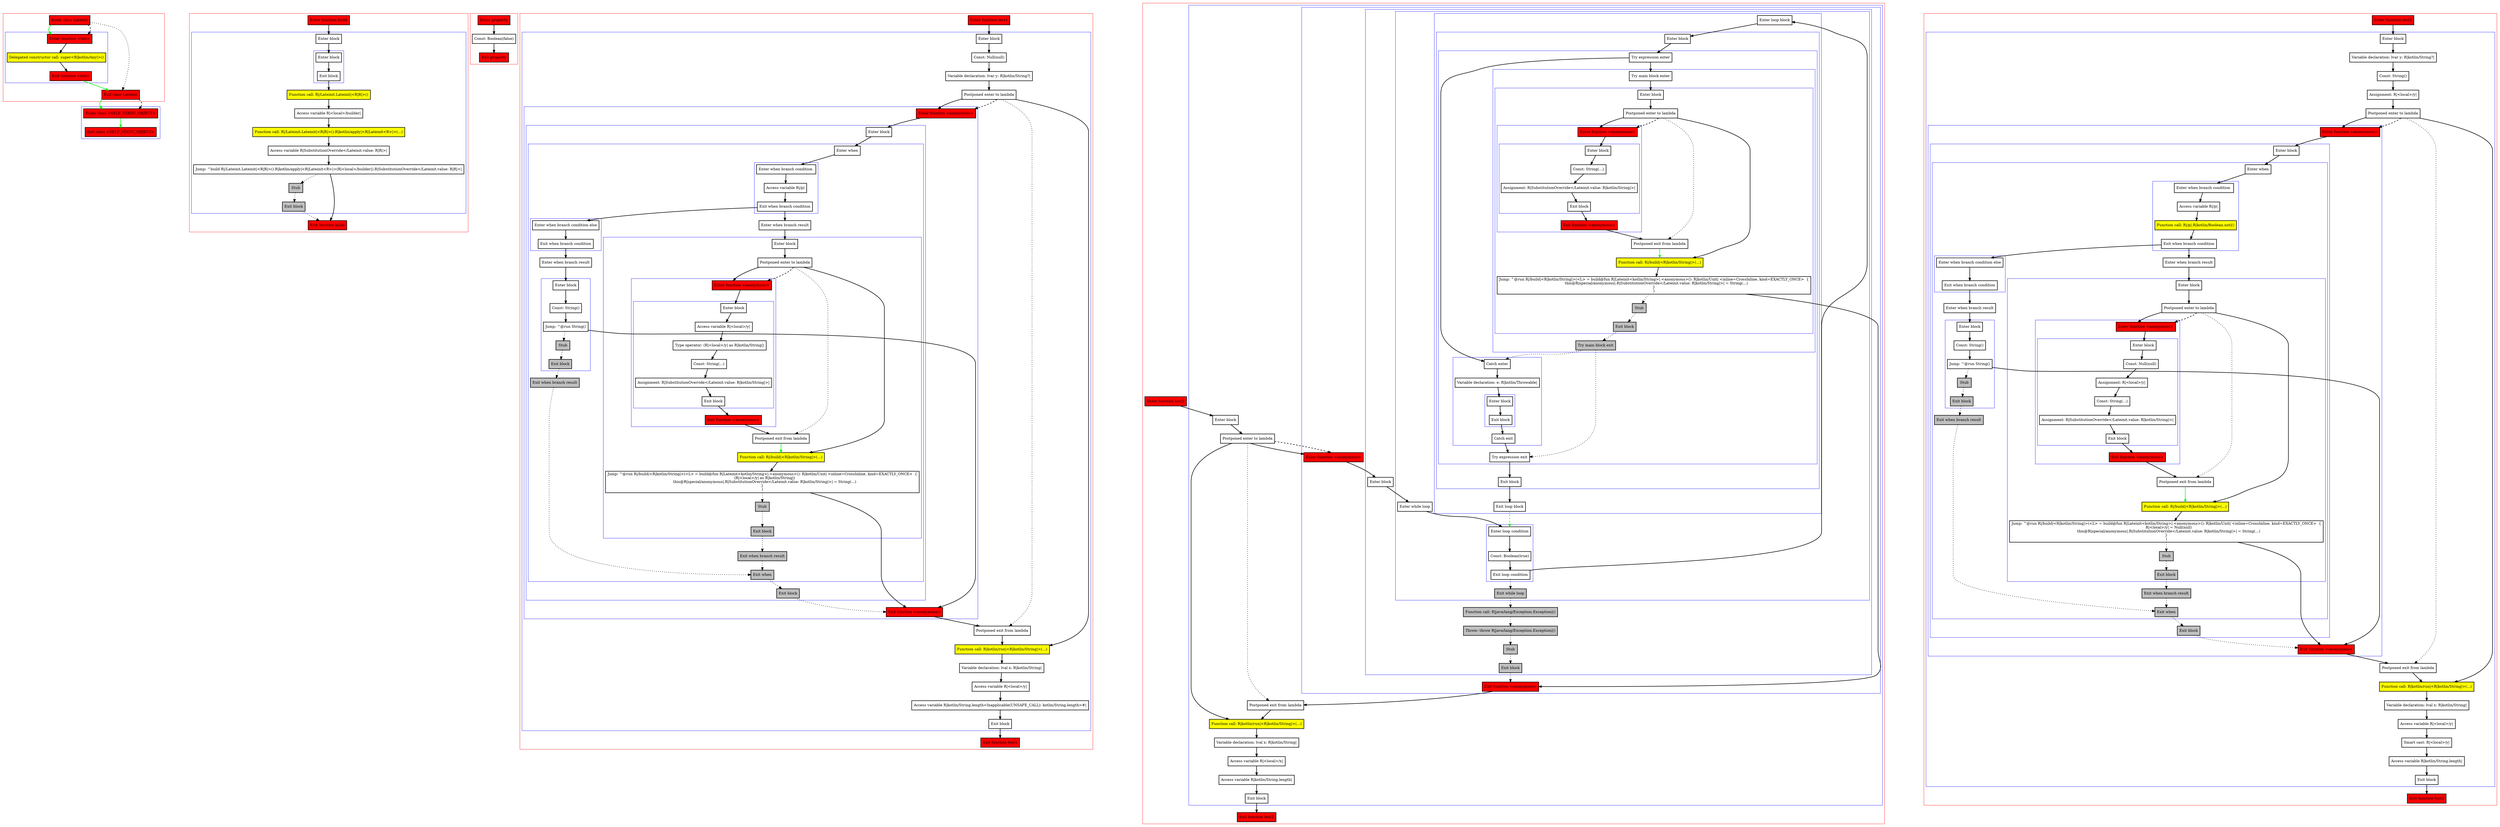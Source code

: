 digraph postponedLambdaInReturn_kt {
    graph [nodesep=3]
    node [shape=box penwidth=2]
    edge [penwidth=2]

    subgraph cluster_0 {
        color=red
        0 [label="Enter class Lateinit" style="filled" fillcolor=red];
        subgraph cluster_1 {
            color=blue
            1 [label="Enter function <init>" style="filled" fillcolor=red];
            2 [label="Delegated constructor call: super<R|kotlin/Any|>()" style="filled" fillcolor=yellow];
            3 [label="Exit function <init>" style="filled" fillcolor=red];
        }
        4 [label="Exit class Lateinit" style="filled" fillcolor=red];
    }
    subgraph cluster_2 {
        color=blue
        5 [label="Enter class <SELF_STATIC_OBJECT>" style="filled" fillcolor=red];
        6 [label="Exit class <SELF_STATIC_OBJECT>" style="filled" fillcolor=red];
    }
    0 -> {1} [color=green];
    0 -> {4} [style=dotted];
    0 -> {1} [style=dashed];
    1 -> {2};
    2 -> {3};
    3 -> {4} [color=green];
    4 -> {5} [color=green];
    4 -> {5} [style=dashed];
    5 -> {6} [color=green];

    subgraph cluster_3 {
        color=red
        7 [label="Enter function build" style="filled" fillcolor=red];
        subgraph cluster_4 {
            color=blue
            8 [label="Enter block"];
            subgraph cluster_5 {
                color=blue
                9 [label="Enter block"];
                10 [label="Exit block"];
            }
            11 [label="Function call: R|/Lateinit.Lateinit|<R|R|>()" style="filled" fillcolor=yellow];
            12 [label="Access variable R|<local>/builder|"];
            13 [label="Function call: R|/Lateinit.Lateinit|<R|R|>().R|kotlin/apply|<R|Lateinit<R>|>(...)" style="filled" fillcolor=yellow];
            14 [label="Access variable R|SubstitutionOverride</Lateinit.value: R|R|>|"];
            15 [label="Jump: ^build R|/Lateinit.Lateinit|<R|R|>().R|kotlin/apply|<R|Lateinit<R>|>(R|<local>/builder|).R|SubstitutionOverride</Lateinit.value: R|R|>|"];
            16 [label="Stub" style="filled" fillcolor=gray];
            17 [label="Exit block" style="filled" fillcolor=gray];
        }
        18 [label="Exit function build" style="filled" fillcolor=red];
    }
    7 -> {8};
    8 -> {9};
    9 -> {10};
    10 -> {11};
    11 -> {12};
    12 -> {13};
    13 -> {14};
    14 -> {15};
    15 -> {18};
    15 -> {16} [style=dotted];
    16 -> {17} [style=dotted];
    17 -> {18} [style=dotted];

    subgraph cluster_6 {
        color=red
        19 [label="Enter property" style="filled" fillcolor=red];
        20 [label="Const: Boolean(false)"];
        21 [label="Exit property" style="filled" fillcolor=red];
    }
    19 -> {20};
    20 -> {21};

    subgraph cluster_7 {
        color=red
        22 [label="Enter function test1" style="filled" fillcolor=red];
        subgraph cluster_8 {
            color=blue
            23 [label="Enter block"];
            24 [label="Const: Null(null)"];
            25 [label="Variable declaration: lvar y: R|kotlin/String?|"];
            26 [label="Postponed enter to lambda"];
            subgraph cluster_9 {
                color=blue
                27 [label="Enter function <anonymous>" style="filled" fillcolor=red];
                subgraph cluster_10 {
                    color=blue
                    28 [label="Enter block"];
                    subgraph cluster_11 {
                        color=blue
                        29 [label="Enter when"];
                        subgraph cluster_12 {
                            color=blue
                            30 [label="Enter when branch condition "];
                            31 [label="Access variable R|/p|"];
                            32 [label="Exit when branch condition"];
                        }
                        subgraph cluster_13 {
                            color=blue
                            33 [label="Enter when branch condition else"];
                            34 [label="Exit when branch condition"];
                        }
                        35 [label="Enter when branch result"];
                        subgraph cluster_14 {
                            color=blue
                            36 [label="Enter block"];
                            37 [label="Const: String()"];
                            38 [label="Jump: ^@run String()"];
                            39 [label="Stub" style="filled" fillcolor=gray];
                            40 [label="Exit block" style="filled" fillcolor=gray];
                        }
                        41 [label="Exit when branch result" style="filled" fillcolor=gray];
                        42 [label="Enter when branch result"];
                        subgraph cluster_15 {
                            color=blue
                            43 [label="Enter block"];
                            44 [label="Postponed enter to lambda"];
                            subgraph cluster_16 {
                                color=blue
                                45 [label="Enter function <anonymous>" style="filled" fillcolor=red];
                                subgraph cluster_17 {
                                    color=blue
                                    46 [label="Enter block"];
                                    47 [label="Access variable R|<local>/y|"];
                                    48 [label="Type operator: (R|<local>/y| as R|kotlin/String|)"];
                                    49 [label="Const: String(...)"];
                                    50 [label="Assignment: R|SubstitutionOverride</Lateinit.value: R|kotlin/String|>|"];
                                    51 [label="Exit block"];
                                }
                                52 [label="Exit function <anonymous>" style="filled" fillcolor=red];
                            }
                            53 [label="Postponed exit from lambda"];
                            54 [label="Function call: R|/build|<R|kotlin/String|>(...)" style="filled" fillcolor=yellow];
                            55 [label="Jump: ^@run R|/build|<R|kotlin/String|>(<L> = build@fun R|Lateinit<kotlin/String>|.<anonymous>(): R|kotlin/Unit| <inline=CrossInline, kind=EXACTLY_ONCE>  {
    (R|<local>/y| as R|kotlin/String|)
    this@R|special/anonymous|.R|SubstitutionOverride</Lateinit.value: R|kotlin/String|>| = String(...)
}
)"];
                            56 [label="Stub" style="filled" fillcolor=gray];
                            57 [label="Exit block" style="filled" fillcolor=gray];
                        }
                        58 [label="Exit when branch result" style="filled" fillcolor=gray];
                        59 [label="Exit when" style="filled" fillcolor=gray];
                    }
                    60 [label="Exit block" style="filled" fillcolor=gray];
                }
                61 [label="Exit function <anonymous>" style="filled" fillcolor=red];
            }
            62 [label="Postponed exit from lambda"];
            63 [label="Function call: R|kotlin/run|<R|kotlin/String|>(...)" style="filled" fillcolor=yellow];
            64 [label="Variable declaration: lval x: R|kotlin/String|"];
            65 [label="Access variable R|<local>/y|"];
            66 [label="Access variable R|kotlin/String.length<Inapplicable(UNSAFE_CALL): kotlin/String.length>#|"];
            67 [label="Exit block"];
        }
        68 [label="Exit function test1" style="filled" fillcolor=red];
    }
    22 -> {23};
    23 -> {24};
    24 -> {25};
    25 -> {26};
    26 -> {27 63};
    26 -> {62} [style=dotted];
    26 -> {27} [style=dashed];
    27 -> {28};
    28 -> {29};
    29 -> {30};
    30 -> {31};
    31 -> {32};
    32 -> {33 42};
    33 -> {34};
    34 -> {35};
    35 -> {36};
    36 -> {37};
    37 -> {38};
    38 -> {61};
    38 -> {39} [style=dotted];
    39 -> {40} [style=dotted];
    40 -> {41} [style=dotted];
    41 -> {59} [style=dotted];
    42 -> {43};
    43 -> {44};
    44 -> {45 54};
    44 -> {53} [style=dotted];
    44 -> {45} [style=dashed];
    45 -> {46};
    46 -> {47};
    47 -> {48};
    48 -> {49};
    49 -> {50};
    50 -> {51};
    51 -> {52};
    52 -> {53};
    53 -> {54} [color=green];
    54 -> {55};
    55 -> {61};
    55 -> {56} [style=dotted];
    56 -> {57} [style=dotted];
    57 -> {58} [style=dotted];
    58 -> {59} [style=dotted];
    59 -> {60} [style=dotted];
    60 -> {61} [style=dotted];
    61 -> {62};
    62 -> {63};
    63 -> {64};
    64 -> {65};
    65 -> {66};
    66 -> {67};
    67 -> {68};

    subgraph cluster_18 {
        color=red
        69 [label="Enter function test2" style="filled" fillcolor=red];
        subgraph cluster_19 {
            color=blue
            70 [label="Enter block"];
            71 [label="Postponed enter to lambda"];
            subgraph cluster_20 {
                color=blue
                72 [label="Enter function <anonymous>" style="filled" fillcolor=red];
                subgraph cluster_21 {
                    color=blue
                    73 [label="Enter block"];
                    subgraph cluster_22 {
                        color=blue
                        74 [label="Enter while loop"];
                        subgraph cluster_23 {
                            color=blue
                            75 [label="Enter loop condition"];
                            76 [label="Const: Boolean(true)"];
                            77 [label="Exit loop condition"];
                        }
                        subgraph cluster_24 {
                            color=blue
                            78 [label="Enter loop block"];
                            subgraph cluster_25 {
                                color=blue
                                79 [label="Enter block"];
                                subgraph cluster_26 {
                                    color=blue
                                    80 [label="Try expression enter"];
                                    subgraph cluster_27 {
                                        color=blue
                                        81 [label="Try main block enter"];
                                        subgraph cluster_28 {
                                            color=blue
                                            82 [label="Enter block"];
                                            83 [label="Postponed enter to lambda"];
                                            subgraph cluster_29 {
                                                color=blue
                                                84 [label="Enter function <anonymous>" style="filled" fillcolor=red];
                                                subgraph cluster_30 {
                                                    color=blue
                                                    85 [label="Enter block"];
                                                    86 [label="Const: String(...)"];
                                                    87 [label="Assignment: R|SubstitutionOverride</Lateinit.value: R|kotlin/String|>|"];
                                                    88 [label="Exit block"];
                                                }
                                                89 [label="Exit function <anonymous>" style="filled" fillcolor=red];
                                            }
                                            90 [label="Postponed exit from lambda"];
                                            91 [label="Function call: R|/build|<R|kotlin/String|>(...)" style="filled" fillcolor=yellow];
                                            92 [label="Jump: ^@run R|/build|<R|kotlin/String|>(<L> = build@fun R|Lateinit<kotlin/String>|.<anonymous>(): R|kotlin/Unit| <inline=CrossInline, kind=EXACTLY_ONCE>  {
    this@R|special/anonymous|.R|SubstitutionOverride</Lateinit.value: R|kotlin/String|>| = String(...)
}
)"];
                                            93 [label="Stub" style="filled" fillcolor=gray];
                                            94 [label="Exit block" style="filled" fillcolor=gray];
                                        }
                                        95 [label="Try main block exit" style="filled" fillcolor=gray];
                                    }
                                    subgraph cluster_31 {
                                        color=blue
                                        96 [label="Catch enter"];
                                        97 [label="Variable declaration: e: R|kotlin/Throwable|"];
                                        subgraph cluster_32 {
                                            color=blue
                                            98 [label="Enter block"];
                                            99 [label="Exit block"];
                                        }
                                        100 [label="Catch exit"];
                                    }
                                    101 [label="Try expression exit"];
                                }
                                102 [label="Exit block"];
                            }
                            103 [label="Exit loop block"];
                        }
                        104 [label="Exit while loop" style="filled" fillcolor=gray];
                    }
                    105 [label="Function call: R|java/lang/Exception.Exception|()" style="filled" fillcolor=gray];
                    106 [label="Throw: throw R|java/lang/Exception.Exception|()" style="filled" fillcolor=gray];
                    107 [label="Stub" style="filled" fillcolor=gray];
                    108 [label="Exit block" style="filled" fillcolor=gray];
                }
                109 [label="Exit function <anonymous>" style="filled" fillcolor=red];
            }
            110 [label="Postponed exit from lambda"];
            111 [label="Function call: R|kotlin/run|<R|kotlin/String|>(...)" style="filled" fillcolor=yellow];
            112 [label="Variable declaration: lval x: R|kotlin/String|"];
            113 [label="Access variable R|<local>/x|"];
            114 [label="Access variable R|kotlin/String.length|"];
            115 [label="Exit block"];
        }
        116 [label="Exit function test2" style="filled" fillcolor=red];
    }
    69 -> {70};
    70 -> {71};
    71 -> {72 111};
    71 -> {110} [style=dotted];
    71 -> {72} [style=dashed];
    72 -> {73};
    73 -> {74};
    74 -> {75};
    75 -> {76};
    76 -> {77};
    77 -> {78};
    77 -> {104} [style=dotted];
    78 -> {79};
    79 -> {80};
    80 -> {81 96};
    81 -> {82};
    82 -> {83};
    83 -> {84 91};
    83 -> {90} [style=dotted];
    83 -> {84} [style=dashed];
    84 -> {85};
    85 -> {86};
    86 -> {87};
    87 -> {88};
    88 -> {89};
    89 -> {90};
    90 -> {91} [color=green];
    91 -> {92};
    92 -> {109};
    92 -> {93} [style=dotted];
    93 -> {94} [style=dotted];
    94 -> {95} [style=dotted];
    95 -> {96 101} [style=dotted];
    96 -> {97};
    97 -> {98};
    98 -> {99};
    99 -> {100};
    100 -> {101};
    101 -> {102};
    102 -> {103};
    103 -> {75} [color=green style=dashed];
    104 -> {105} [style=dotted];
    105 -> {106} [style=dotted];
    106 -> {107} [style=dotted];
    107 -> {108} [style=dotted];
    108 -> {109} [style=dotted];
    109 -> {110};
    110 -> {111};
    111 -> {112};
    112 -> {113};
    113 -> {114};
    114 -> {115};
    115 -> {116};

    subgraph cluster_33 {
        color=red
        117 [label="Enter function test3" style="filled" fillcolor=red];
        subgraph cluster_34 {
            color=blue
            118 [label="Enter block"];
            119 [label="Variable declaration: lvar y: R|kotlin/String?|"];
            120 [label="Const: String()"];
            121 [label="Assignment: R|<local>/y|"];
            122 [label="Postponed enter to lambda"];
            subgraph cluster_35 {
                color=blue
                123 [label="Enter function <anonymous>" style="filled" fillcolor=red];
                subgraph cluster_36 {
                    color=blue
                    124 [label="Enter block"];
                    subgraph cluster_37 {
                        color=blue
                        125 [label="Enter when"];
                        subgraph cluster_38 {
                            color=blue
                            126 [label="Enter when branch condition "];
                            127 [label="Access variable R|/p|"];
                            128 [label="Function call: R|/p|.R|kotlin/Boolean.not|()" style="filled" fillcolor=yellow];
                            129 [label="Exit when branch condition"];
                        }
                        subgraph cluster_39 {
                            color=blue
                            130 [label="Enter when branch condition else"];
                            131 [label="Exit when branch condition"];
                        }
                        132 [label="Enter when branch result"];
                        subgraph cluster_40 {
                            color=blue
                            133 [label="Enter block"];
                            134 [label="Const: String()"];
                            135 [label="Jump: ^@run String()"];
                            136 [label="Stub" style="filled" fillcolor=gray];
                            137 [label="Exit block" style="filled" fillcolor=gray];
                        }
                        138 [label="Exit when branch result" style="filled" fillcolor=gray];
                        139 [label="Enter when branch result"];
                        subgraph cluster_41 {
                            color=blue
                            140 [label="Enter block"];
                            141 [label="Postponed enter to lambda"];
                            subgraph cluster_42 {
                                color=blue
                                142 [label="Enter function <anonymous>" style="filled" fillcolor=red];
                                subgraph cluster_43 {
                                    color=blue
                                    143 [label="Enter block"];
                                    144 [label="Const: Null(null)"];
                                    145 [label="Assignment: R|<local>/y|"];
                                    146 [label="Const: String(...)"];
                                    147 [label="Assignment: R|SubstitutionOverride</Lateinit.value: R|kotlin/String|>|"];
                                    148 [label="Exit block"];
                                }
                                149 [label="Exit function <anonymous>" style="filled" fillcolor=red];
                            }
                            150 [label="Postponed exit from lambda"];
                            151 [label="Function call: R|/build|<R|kotlin/String|>(...)" style="filled" fillcolor=yellow];
                            152 [label="Jump: ^@run R|/build|<R|kotlin/String|>(<L> = build@fun R|Lateinit<kotlin/String>|.<anonymous>(): R|kotlin/Unit| <inline=CrossInline, kind=EXACTLY_ONCE>  {
    R|<local>/y| = Null(null)
    this@R|special/anonymous|.R|SubstitutionOverride</Lateinit.value: R|kotlin/String|>| = String(...)
}
)"];
                            153 [label="Stub" style="filled" fillcolor=gray];
                            154 [label="Exit block" style="filled" fillcolor=gray];
                        }
                        155 [label="Exit when branch result" style="filled" fillcolor=gray];
                        156 [label="Exit when" style="filled" fillcolor=gray];
                    }
                    157 [label="Exit block" style="filled" fillcolor=gray];
                }
                158 [label="Exit function <anonymous>" style="filled" fillcolor=red];
            }
            159 [label="Postponed exit from lambda"];
            160 [label="Function call: R|kotlin/run|<R|kotlin/String|>(...)" style="filled" fillcolor=yellow];
            161 [label="Variable declaration: lval x: R|kotlin/String|"];
            162 [label="Access variable R|<local>/y|"];
            163 [label="Smart cast: R|<local>/y|"];
            164 [label="Access variable R|kotlin/String.length|"];
            165 [label="Exit block"];
        }
        166 [label="Exit function test3" style="filled" fillcolor=red];
    }
    117 -> {118};
    118 -> {119};
    119 -> {120};
    120 -> {121};
    121 -> {122};
    122 -> {123 160};
    122 -> {159} [style=dotted];
    122 -> {123} [style=dashed];
    123 -> {124};
    124 -> {125};
    125 -> {126};
    126 -> {127};
    127 -> {128};
    128 -> {129};
    129 -> {130 139};
    130 -> {131};
    131 -> {132};
    132 -> {133};
    133 -> {134};
    134 -> {135};
    135 -> {158};
    135 -> {136} [style=dotted];
    136 -> {137} [style=dotted];
    137 -> {138} [style=dotted];
    138 -> {156} [style=dotted];
    139 -> {140};
    140 -> {141};
    141 -> {142 151};
    141 -> {150} [style=dotted];
    141 -> {142} [style=dashed];
    142 -> {143};
    143 -> {144};
    144 -> {145};
    145 -> {146};
    146 -> {147};
    147 -> {148};
    148 -> {149};
    149 -> {150};
    150 -> {151} [color=green];
    151 -> {152};
    152 -> {158};
    152 -> {153} [style=dotted];
    153 -> {154} [style=dotted];
    154 -> {155} [style=dotted];
    155 -> {156} [style=dotted];
    156 -> {157} [style=dotted];
    157 -> {158} [style=dotted];
    158 -> {159};
    159 -> {160};
    160 -> {161};
    161 -> {162};
    162 -> {163};
    163 -> {164};
    164 -> {165};
    165 -> {166};

}
